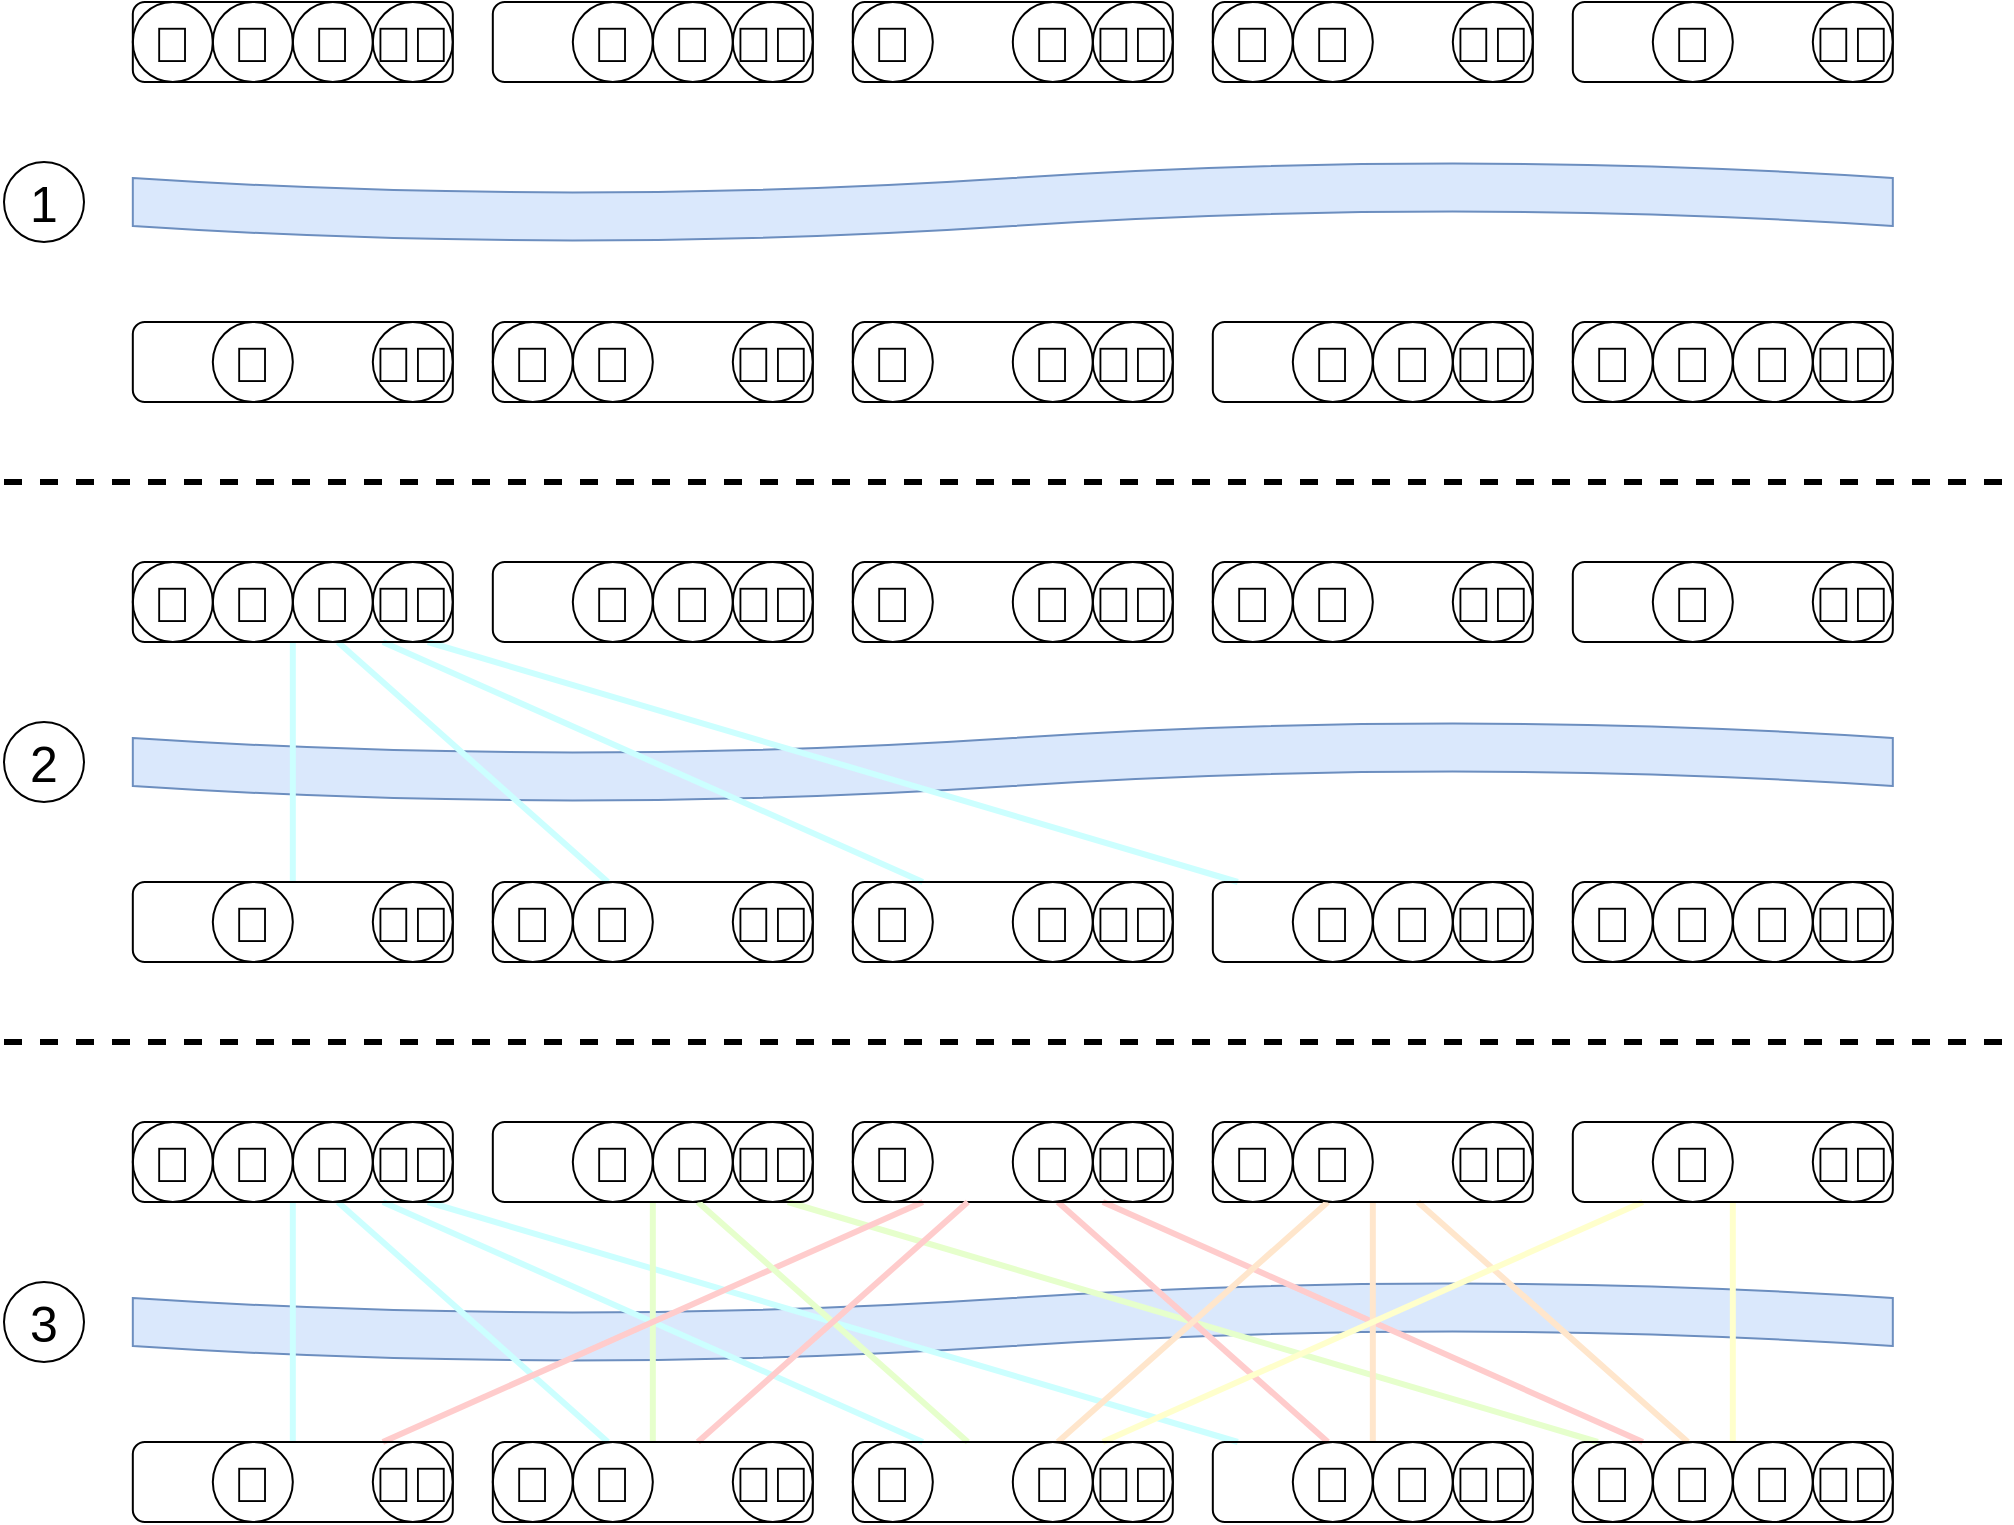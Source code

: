 <mxfile version="12.6.5" type="device"><diagram id="MwFbaj0p_Y58AUsqVFP8" name="Page-1"><mxGraphModel dx="1425" dy="805" grid="1" gridSize="10" guides="1" tooltips="1" connect="1" arrows="1" fold="1" page="1" pageScale="1" pageWidth="1169" pageHeight="827" math="0" shadow="0"><root><mxCell id="0"/><mxCell id="1" parent="0"/><mxCell id="cc--j5JxBs0cY5Bc2UXM-150" value="" style="shape=tape;whiteSpace=wrap;html=1;strokeColor=#6c8ebf;fillColor=#dae8fc;fontSize=25;" vertex="1" parent="1"><mxGeometry x="144.41" y="400" width="880" height="40" as="geometry"/></mxCell><mxCell id="cc--j5JxBs0cY5Bc2UXM-23" value="" style="rounded=1;whiteSpace=wrap;html=1;strokeColor=#000000;fillColor=none;fontSize=25;" vertex="1" parent="1"><mxGeometry x="144.41" y="40" width="160" height="40" as="geometry"/></mxCell><mxCell id="cc--j5JxBs0cY5Bc2UXM-28" value="" style="rounded=1;whiteSpace=wrap;html=1;strokeColor=#000000;fillColor=none;fontSize=25;" vertex="1" parent="1"><mxGeometry x="324.41" y="40" width="160" height="40" as="geometry"/></mxCell><mxCell id="cc--j5JxBs0cY5Bc2UXM-33" value="" style="rounded=1;whiteSpace=wrap;html=1;strokeColor=#000000;fillColor=none;fontSize=25;" vertex="1" parent="1"><mxGeometry x="504.41" y="40" width="160" height="40" as="geometry"/></mxCell><mxCell id="cc--j5JxBs0cY5Bc2UXM-3" value="&lt;span style=&quot;white-space: normal; font-size: 25px;&quot;&gt;🌽&lt;/span&gt;" style="ellipse;whiteSpace=wrap;html=1;aspect=fixed;fontSize=25;fillColor=none;strokeColor=#000000;" vertex="1" parent="1"><mxGeometry x="144.41" y="40" width="40" height="40" as="geometry"/></mxCell><mxCell id="cc--j5JxBs0cY5Bc2UXM-4" value="🐔" style="ellipse;whiteSpace=wrap;html=1;aspect=fixed;fontSize=25;fillColor=none;strokeColor=#000000;" vertex="1" parent="1"><mxGeometry x="184.41" y="40" width="40" height="40" as="geometry"/></mxCell><mxCell id="cc--j5JxBs0cY5Bc2UXM-5" value="🦊" style="ellipse;whiteSpace=wrap;html=1;aspect=fixed;fontSize=25;fillColor=none;strokeColor=#000000;" vertex="1" parent="1"><mxGeometry x="224.41" y="40" width="40" height="40" as="geometry"/></mxCell><mxCell id="cc--j5JxBs0cY5Bc2UXM-6" value="👨‍🌾" style="ellipse;whiteSpace=wrap;html=1;aspect=fixed;fontSize=25;fillColor=none;strokeColor=#000000;" vertex="1" parent="1"><mxGeometry x="264.41" y="40" width="40" height="40" as="geometry"/></mxCell><mxCell id="cc--j5JxBs0cY5Bc2UXM-25" value="🐔" style="ellipse;whiteSpace=wrap;html=1;aspect=fixed;fontSize=25;fillColor=none;strokeColor=#000000;" vertex="1" parent="1"><mxGeometry x="364.41" y="40" width="40" height="40" as="geometry"/></mxCell><mxCell id="cc--j5JxBs0cY5Bc2UXM-26" value="🦊" style="ellipse;whiteSpace=wrap;html=1;aspect=fixed;fontSize=25;fillColor=none;strokeColor=#000000;" vertex="1" parent="1"><mxGeometry x="404.41" y="40" width="40" height="40" as="geometry"/></mxCell><mxCell id="cc--j5JxBs0cY5Bc2UXM-27" value="👨‍🌾" style="ellipse;whiteSpace=wrap;html=1;aspect=fixed;fontSize=25;fillColor=none;strokeColor=#000000;" vertex="1" parent="1"><mxGeometry x="444.41" y="40" width="40" height="40" as="geometry"/></mxCell><mxCell id="cc--j5JxBs0cY5Bc2UXM-29" value="&lt;span style=&quot;white-space: normal; font-size: 25px;&quot;&gt;🌽&lt;/span&gt;" style="ellipse;whiteSpace=wrap;html=1;aspect=fixed;fontSize=25;fillColor=none;strokeColor=#000000;" vertex="1" parent="1"><mxGeometry x="504.41" y="40" width="40" height="40" as="geometry"/></mxCell><mxCell id="cc--j5JxBs0cY5Bc2UXM-31" value="🦊" style="ellipse;whiteSpace=wrap;html=1;aspect=fixed;fontSize=25;fillColor=none;strokeColor=#000000;" vertex="1" parent="1"><mxGeometry x="584.41" y="40" width="40" height="40" as="geometry"/></mxCell><mxCell id="cc--j5JxBs0cY5Bc2UXM-32" value="👨‍🌾" style="ellipse;whiteSpace=wrap;html=1;aspect=fixed;fontSize=25;fillColor=none;strokeColor=#000000;" vertex="1" parent="1"><mxGeometry x="624.41" y="40" width="40" height="40" as="geometry"/></mxCell><mxCell id="cc--j5JxBs0cY5Bc2UXM-59" value="" style="rounded=1;whiteSpace=wrap;html=1;strokeColor=#000000;fillColor=none;fontSize=25;" vertex="1" parent="1"><mxGeometry x="684.41" y="40" width="160" height="40" as="geometry"/></mxCell><mxCell id="cc--j5JxBs0cY5Bc2UXM-60" value="&lt;span style=&quot;white-space: normal; font-size: 25px;&quot;&gt;🌽&lt;/span&gt;" style="ellipse;whiteSpace=wrap;html=1;aspect=fixed;fontSize=25;fillColor=none;strokeColor=#000000;" vertex="1" parent="1"><mxGeometry x="684.41" y="40" width="40" height="40" as="geometry"/></mxCell><mxCell id="cc--j5JxBs0cY5Bc2UXM-61" value="🐔" style="ellipse;whiteSpace=wrap;html=1;aspect=fixed;fontSize=25;fillColor=none;strokeColor=#000000;" vertex="1" parent="1"><mxGeometry x="724.41" y="40" width="40" height="40" as="geometry"/></mxCell><mxCell id="cc--j5JxBs0cY5Bc2UXM-63" value="👨‍🌾" style="ellipse;whiteSpace=wrap;html=1;aspect=fixed;fontSize=25;fillColor=none;strokeColor=#000000;" vertex="1" parent="1"><mxGeometry x="804.41" y="40" width="40" height="40" as="geometry"/></mxCell><mxCell id="cc--j5JxBs0cY5Bc2UXM-64" value="" style="rounded=1;whiteSpace=wrap;html=1;strokeColor=#000000;fillColor=none;fontSize=25;" vertex="1" parent="1"><mxGeometry x="864.41" y="40" width="160" height="40" as="geometry"/></mxCell><mxCell id="cc--j5JxBs0cY5Bc2UXM-66" value="🐔" style="ellipse;whiteSpace=wrap;html=1;aspect=fixed;fontSize=25;fillColor=none;strokeColor=#000000;" vertex="1" parent="1"><mxGeometry x="904.41" y="40" width="40" height="40" as="geometry"/></mxCell><mxCell id="cc--j5JxBs0cY5Bc2UXM-68" value="👨‍🌾" style="ellipse;whiteSpace=wrap;html=1;aspect=fixed;fontSize=25;fillColor=none;strokeColor=#000000;" vertex="1" parent="1"><mxGeometry x="984.41" y="40" width="40" height="40" as="geometry"/></mxCell><mxCell id="cc--j5JxBs0cY5Bc2UXM-69" value="" style="rounded=1;whiteSpace=wrap;html=1;strokeColor=#000000;fillColor=none;fontSize=25;" vertex="1" parent="1"><mxGeometry x="144.41" y="200" width="160" height="40" as="geometry"/></mxCell><mxCell id="cc--j5JxBs0cY5Bc2UXM-73" value="🐔" style="ellipse;whiteSpace=wrap;html=1;aspect=fixed;fontSize=25;fillColor=none;strokeColor=#000000;" vertex="1" parent="1"><mxGeometry x="184.41" y="200" width="40" height="40" as="geometry"/></mxCell><mxCell id="cc--j5JxBs0cY5Bc2UXM-75" value="👨‍🌾" style="ellipse;whiteSpace=wrap;html=1;aspect=fixed;fontSize=25;fillColor=none;strokeColor=#000000;" vertex="1" parent="1"><mxGeometry x="264.41" y="200" width="40" height="40" as="geometry"/></mxCell><mxCell id="cc--j5JxBs0cY5Bc2UXM-89" value="" style="rounded=1;whiteSpace=wrap;html=1;strokeColor=#000000;fillColor=none;fontSize=25;" vertex="1" parent="1"><mxGeometry x="324.41" y="200" width="160" height="40" as="geometry"/></mxCell><mxCell id="cc--j5JxBs0cY5Bc2UXM-90" value="&lt;span style=&quot;white-space: normal; font-size: 25px;&quot;&gt;🌽&lt;/span&gt;" style="ellipse;whiteSpace=wrap;html=1;aspect=fixed;fontSize=25;fillColor=none;strokeColor=#000000;" vertex="1" parent="1"><mxGeometry x="324.41" y="200" width="40" height="40" as="geometry"/></mxCell><mxCell id="cc--j5JxBs0cY5Bc2UXM-91" value="🐔" style="ellipse;whiteSpace=wrap;html=1;aspect=fixed;fontSize=25;fillColor=none;strokeColor=#000000;" vertex="1" parent="1"><mxGeometry x="364.41" y="200" width="40" height="40" as="geometry"/></mxCell><mxCell id="cc--j5JxBs0cY5Bc2UXM-93" value="👨‍🌾" style="ellipse;whiteSpace=wrap;html=1;aspect=fixed;fontSize=25;fillColor=none;strokeColor=#000000;" vertex="1" parent="1"><mxGeometry x="444.41" y="200" width="40" height="40" as="geometry"/></mxCell><mxCell id="cc--j5JxBs0cY5Bc2UXM-94" value="" style="rounded=1;whiteSpace=wrap;html=1;strokeColor=#000000;fillColor=none;fontSize=25;" vertex="1" parent="1"><mxGeometry x="684.41" y="200" width="160" height="40" as="geometry"/></mxCell><mxCell id="cc--j5JxBs0cY5Bc2UXM-96" value="🐔" style="ellipse;whiteSpace=wrap;html=1;aspect=fixed;fontSize=25;fillColor=none;strokeColor=#000000;" vertex="1" parent="1"><mxGeometry x="724.41" y="200" width="40" height="40" as="geometry"/></mxCell><mxCell id="cc--j5JxBs0cY5Bc2UXM-97" value="🦊" style="ellipse;whiteSpace=wrap;html=1;aspect=fixed;fontSize=25;fillColor=none;strokeColor=#000000;" vertex="1" parent="1"><mxGeometry x="764.41" y="200" width="40" height="40" as="geometry"/></mxCell><mxCell id="cc--j5JxBs0cY5Bc2UXM-98" value="👨‍🌾" style="ellipse;whiteSpace=wrap;html=1;aspect=fixed;fontSize=25;fillColor=none;strokeColor=#000000;" vertex="1" parent="1"><mxGeometry x="804.41" y="200" width="40" height="40" as="geometry"/></mxCell><mxCell id="cc--j5JxBs0cY5Bc2UXM-99" value="" style="rounded=1;whiteSpace=wrap;html=1;strokeColor=#000000;fillColor=none;fontSize=25;" vertex="1" parent="1"><mxGeometry x="864.41" y="200" width="160" height="40" as="geometry"/></mxCell><mxCell id="cc--j5JxBs0cY5Bc2UXM-100" value="&lt;span style=&quot;white-space: normal; font-size: 25px;&quot;&gt;🌽&lt;/span&gt;" style="ellipse;whiteSpace=wrap;html=1;aspect=fixed;fontSize=25;fillColor=none;strokeColor=#000000;" vertex="1" parent="1"><mxGeometry x="864.41" y="200" width="40" height="40" as="geometry"/></mxCell><mxCell id="cc--j5JxBs0cY5Bc2UXM-101" value="🐔" style="ellipse;whiteSpace=wrap;html=1;aspect=fixed;fontSize=25;fillColor=none;strokeColor=#000000;" vertex="1" parent="1"><mxGeometry x="904.41" y="200" width="40" height="40" as="geometry"/></mxCell><mxCell id="cc--j5JxBs0cY5Bc2UXM-102" value="🦊" style="ellipse;whiteSpace=wrap;html=1;aspect=fixed;fontSize=25;fillColor=none;strokeColor=#000000;" vertex="1" parent="1"><mxGeometry x="944.41" y="200" width="40" height="40" as="geometry"/></mxCell><mxCell id="cc--j5JxBs0cY5Bc2UXM-103" value="👨‍🌾" style="ellipse;whiteSpace=wrap;html=1;aspect=fixed;fontSize=25;fillColor=none;strokeColor=#000000;" vertex="1" parent="1"><mxGeometry x="984.41" y="200" width="40" height="40" as="geometry"/></mxCell><mxCell id="cc--j5JxBs0cY5Bc2UXM-104" value="" style="rounded=1;whiteSpace=wrap;html=1;strokeColor=#000000;fillColor=none;fontSize=25;" vertex="1" parent="1"><mxGeometry x="504.41" y="200" width="160" height="40" as="geometry"/></mxCell><mxCell id="cc--j5JxBs0cY5Bc2UXM-105" value="&lt;span style=&quot;white-space: normal; font-size: 25px;&quot;&gt;🌽&lt;/span&gt;" style="ellipse;whiteSpace=wrap;html=1;aspect=fixed;fontSize=25;fillColor=none;strokeColor=#000000;" vertex="1" parent="1"><mxGeometry x="504.41" y="200" width="40" height="40" as="geometry"/></mxCell><mxCell id="cc--j5JxBs0cY5Bc2UXM-107" value="🦊" style="ellipse;whiteSpace=wrap;html=1;aspect=fixed;fontSize=25;fillColor=none;strokeColor=#000000;" vertex="1" parent="1"><mxGeometry x="584.41" y="200" width="40" height="40" as="geometry"/></mxCell><mxCell id="cc--j5JxBs0cY5Bc2UXM-108" value="👨‍🌾" style="ellipse;whiteSpace=wrap;html=1;aspect=fixed;fontSize=25;fillColor=none;strokeColor=#000000;" vertex="1" parent="1"><mxGeometry x="624.41" y="200" width="40" height="40" as="geometry"/></mxCell><mxCell id="cc--j5JxBs0cY5Bc2UXM-109" value="" style="shape=tape;whiteSpace=wrap;html=1;strokeColor=#6c8ebf;fillColor=#dae8fc;fontSize=25;" vertex="1" parent="1"><mxGeometry x="144.41" y="120" width="880" height="40" as="geometry"/></mxCell><mxCell id="cc--j5JxBs0cY5Bc2UXM-151" style="rounded=0;orthogonalLoop=1;jettySize=auto;html=1;fontSize=25;endArrow=none;endFill=0;strokeWidth=3;strokeColor=#CCFFFF;" edge="1" parent="1" source="cc--j5JxBs0cY5Bc2UXM-110" target="cc--j5JxBs0cY5Bc2UXM-130"><mxGeometry relative="1" as="geometry"/></mxCell><mxCell id="cc--j5JxBs0cY5Bc2UXM-156" style="edgeStyle=none;rounded=0;orthogonalLoop=1;jettySize=auto;html=1;endArrow=none;endFill=0;strokeWidth=3;fontSize=25;strokeColor=#CCFFFF;" edge="1" parent="1" source="cc--j5JxBs0cY5Bc2UXM-110" target="cc--j5JxBs0cY5Bc2UXM-133"><mxGeometry relative="1" as="geometry"/></mxCell><mxCell id="cc--j5JxBs0cY5Bc2UXM-157" style="edgeStyle=none;rounded=0;orthogonalLoop=1;jettySize=auto;html=1;endArrow=none;endFill=0;strokeWidth=3;fontSize=25;strokeColor=#CCFFFF;" edge="1" parent="1" source="cc--j5JxBs0cY5Bc2UXM-110" target="cc--j5JxBs0cY5Bc2UXM-146"><mxGeometry relative="1" as="geometry"/></mxCell><mxCell id="cc--j5JxBs0cY5Bc2UXM-158" style="edgeStyle=none;rounded=0;orthogonalLoop=1;jettySize=auto;html=1;endArrow=none;endFill=0;strokeWidth=3;fontSize=25;strokeColor=#CCFFFF;" edge="1" parent="1" source="cc--j5JxBs0cY5Bc2UXM-110" target="cc--j5JxBs0cY5Bc2UXM-137"><mxGeometry relative="1" as="geometry"/></mxCell><mxCell id="cc--j5JxBs0cY5Bc2UXM-110" value="" style="rounded=1;whiteSpace=wrap;html=1;strokeColor=#000000;fillColor=none;fontSize=25;" vertex="1" parent="1"><mxGeometry x="144.41" y="320" width="160" height="40" as="geometry"/></mxCell><mxCell id="cc--j5JxBs0cY5Bc2UXM-111" value="" style="rounded=1;whiteSpace=wrap;html=1;strokeColor=#000000;fillColor=none;fontSize=25;" vertex="1" parent="1"><mxGeometry x="324.41" y="320" width="160" height="40" as="geometry"/></mxCell><mxCell id="cc--j5JxBs0cY5Bc2UXM-112" value="" style="rounded=1;whiteSpace=wrap;html=1;strokeColor=#000000;fillColor=none;fontSize=25;" vertex="1" parent="1"><mxGeometry x="504.41" y="320" width="160" height="40" as="geometry"/></mxCell><mxCell id="cc--j5JxBs0cY5Bc2UXM-113" value="&lt;span style=&quot;white-space: normal; font-size: 25px;&quot;&gt;🌽&lt;/span&gt;" style="ellipse;whiteSpace=wrap;html=1;aspect=fixed;fontSize=25;fillColor=none;strokeColor=#000000;" vertex="1" parent="1"><mxGeometry x="144.41" y="320" width="40" height="40" as="geometry"/></mxCell><mxCell id="cc--j5JxBs0cY5Bc2UXM-114" value="🐔" style="ellipse;whiteSpace=wrap;html=1;aspect=fixed;fontSize=25;fillColor=none;strokeColor=#000000;" vertex="1" parent="1"><mxGeometry x="184.41" y="320" width="40" height="40" as="geometry"/></mxCell><mxCell id="cc--j5JxBs0cY5Bc2UXM-115" value="🦊" style="ellipse;whiteSpace=wrap;html=1;aspect=fixed;fontSize=25;fillColor=none;strokeColor=#000000;" vertex="1" parent="1"><mxGeometry x="224.41" y="320" width="40" height="40" as="geometry"/></mxCell><mxCell id="cc--j5JxBs0cY5Bc2UXM-116" value="👨‍🌾" style="ellipse;whiteSpace=wrap;html=1;aspect=fixed;fontSize=25;fillColor=none;strokeColor=#000000;" vertex="1" parent="1"><mxGeometry x="264.41" y="320" width="40" height="40" as="geometry"/></mxCell><mxCell id="cc--j5JxBs0cY5Bc2UXM-117" value="🐔" style="ellipse;whiteSpace=wrap;html=1;aspect=fixed;fontSize=25;fillColor=none;strokeColor=#000000;" vertex="1" parent="1"><mxGeometry x="364.41" y="320" width="40" height="40" as="geometry"/></mxCell><mxCell id="cc--j5JxBs0cY5Bc2UXM-118" value="🦊" style="ellipse;whiteSpace=wrap;html=1;aspect=fixed;fontSize=25;fillColor=none;strokeColor=#000000;" vertex="1" parent="1"><mxGeometry x="404.41" y="320" width="40" height="40" as="geometry"/></mxCell><mxCell id="cc--j5JxBs0cY5Bc2UXM-119" value="👨‍🌾" style="ellipse;whiteSpace=wrap;html=1;aspect=fixed;fontSize=25;fillColor=none;strokeColor=#000000;" vertex="1" parent="1"><mxGeometry x="444.41" y="320" width="40" height="40" as="geometry"/></mxCell><mxCell id="cc--j5JxBs0cY5Bc2UXM-120" value="&lt;span style=&quot;white-space: normal; font-size: 25px;&quot;&gt;🌽&lt;/span&gt;" style="ellipse;whiteSpace=wrap;html=1;aspect=fixed;fontSize=25;fillColor=none;strokeColor=#000000;" vertex="1" parent="1"><mxGeometry x="504.41" y="320" width="40" height="40" as="geometry"/></mxCell><mxCell id="cc--j5JxBs0cY5Bc2UXM-121" value="🦊" style="ellipse;whiteSpace=wrap;html=1;aspect=fixed;fontSize=25;fillColor=none;strokeColor=#000000;" vertex="1" parent="1"><mxGeometry x="584.41" y="320" width="40" height="40" as="geometry"/></mxCell><mxCell id="cc--j5JxBs0cY5Bc2UXM-122" value="👨‍🌾" style="ellipse;whiteSpace=wrap;html=1;aspect=fixed;fontSize=25;fillColor=none;strokeColor=#000000;" vertex="1" parent="1"><mxGeometry x="624.41" y="320" width="40" height="40" as="geometry"/></mxCell><mxCell id="cc--j5JxBs0cY5Bc2UXM-123" value="" style="rounded=1;whiteSpace=wrap;html=1;strokeColor=#000000;fillColor=none;fontSize=25;" vertex="1" parent="1"><mxGeometry x="684.41" y="320" width="160" height="40" as="geometry"/></mxCell><mxCell id="cc--j5JxBs0cY5Bc2UXM-124" value="&lt;span style=&quot;white-space: normal; font-size: 25px;&quot;&gt;🌽&lt;/span&gt;" style="ellipse;whiteSpace=wrap;html=1;aspect=fixed;fontSize=25;fillColor=none;strokeColor=#000000;" vertex="1" parent="1"><mxGeometry x="684.41" y="320" width="40" height="40" as="geometry"/></mxCell><mxCell id="cc--j5JxBs0cY5Bc2UXM-125" value="🐔" style="ellipse;whiteSpace=wrap;html=1;aspect=fixed;fontSize=25;fillColor=none;strokeColor=#000000;" vertex="1" parent="1"><mxGeometry x="724.41" y="320" width="40" height="40" as="geometry"/></mxCell><mxCell id="cc--j5JxBs0cY5Bc2UXM-126" value="👨‍🌾" style="ellipse;whiteSpace=wrap;html=1;aspect=fixed;fontSize=25;fillColor=none;strokeColor=#000000;" vertex="1" parent="1"><mxGeometry x="804.41" y="320" width="40" height="40" as="geometry"/></mxCell><mxCell id="cc--j5JxBs0cY5Bc2UXM-127" value="" style="rounded=1;whiteSpace=wrap;html=1;strokeColor=#000000;fillColor=none;fontSize=25;" vertex="1" parent="1"><mxGeometry x="864.41" y="320" width="160" height="40" as="geometry"/></mxCell><mxCell id="cc--j5JxBs0cY5Bc2UXM-128" value="🐔" style="ellipse;whiteSpace=wrap;html=1;aspect=fixed;fontSize=25;fillColor=none;strokeColor=#000000;" vertex="1" parent="1"><mxGeometry x="904.41" y="320" width="40" height="40" as="geometry"/></mxCell><mxCell id="cc--j5JxBs0cY5Bc2UXM-129" value="👨‍🌾" style="ellipse;whiteSpace=wrap;html=1;aspect=fixed;fontSize=25;fillColor=none;strokeColor=#000000;" vertex="1" parent="1"><mxGeometry x="984.41" y="320" width="40" height="40" as="geometry"/></mxCell><mxCell id="cc--j5JxBs0cY5Bc2UXM-130" value="" style="rounded=1;whiteSpace=wrap;html=1;strokeColor=#000000;fillColor=none;fontSize=25;" vertex="1" parent="1"><mxGeometry x="144.41" y="480" width="160" height="40" as="geometry"/></mxCell><mxCell id="cc--j5JxBs0cY5Bc2UXM-131" value="🐔" style="ellipse;whiteSpace=wrap;html=1;aspect=fixed;fontSize=25;fillColor=none;strokeColor=#000000;" vertex="1" parent="1"><mxGeometry x="184.41" y="480" width="40" height="40" as="geometry"/></mxCell><mxCell id="cc--j5JxBs0cY5Bc2UXM-132" value="👨‍🌾" style="ellipse;whiteSpace=wrap;html=1;aspect=fixed;fontSize=25;fillColor=none;strokeColor=#000000;" vertex="1" parent="1"><mxGeometry x="264.41" y="480" width="40" height="40" as="geometry"/></mxCell><mxCell id="cc--j5JxBs0cY5Bc2UXM-133" value="" style="rounded=1;whiteSpace=wrap;html=1;strokeColor=#000000;fillColor=none;fontSize=25;" vertex="1" parent="1"><mxGeometry x="324.41" y="480" width="160" height="40" as="geometry"/></mxCell><mxCell id="cc--j5JxBs0cY5Bc2UXM-134" value="&lt;span style=&quot;white-space: normal; font-size: 25px;&quot;&gt;🌽&lt;/span&gt;" style="ellipse;whiteSpace=wrap;html=1;aspect=fixed;fontSize=25;fillColor=none;strokeColor=#000000;" vertex="1" parent="1"><mxGeometry x="324.41" y="480" width="40" height="40" as="geometry"/></mxCell><mxCell id="cc--j5JxBs0cY5Bc2UXM-135" value="🐔" style="ellipse;whiteSpace=wrap;html=1;aspect=fixed;fontSize=25;fillColor=none;strokeColor=#000000;" vertex="1" parent="1"><mxGeometry x="364.41" y="480" width="40" height="40" as="geometry"/></mxCell><mxCell id="cc--j5JxBs0cY5Bc2UXM-136" value="👨‍🌾" style="ellipse;whiteSpace=wrap;html=1;aspect=fixed;fontSize=25;fillColor=none;strokeColor=#000000;" vertex="1" parent="1"><mxGeometry x="444.41" y="480" width="40" height="40" as="geometry"/></mxCell><mxCell id="cc--j5JxBs0cY5Bc2UXM-137" value="" style="rounded=1;whiteSpace=wrap;html=1;strokeColor=#000000;fillColor=none;fontSize=25;" vertex="1" parent="1"><mxGeometry x="684.41" y="480" width="160" height="40" as="geometry"/></mxCell><mxCell id="cc--j5JxBs0cY5Bc2UXM-138" value="🐔" style="ellipse;whiteSpace=wrap;html=1;aspect=fixed;fontSize=25;fillColor=none;strokeColor=#000000;" vertex="1" parent="1"><mxGeometry x="724.41" y="480" width="40" height="40" as="geometry"/></mxCell><mxCell id="cc--j5JxBs0cY5Bc2UXM-139" value="🦊" style="ellipse;whiteSpace=wrap;html=1;aspect=fixed;fontSize=25;fillColor=none;strokeColor=#000000;" vertex="1" parent="1"><mxGeometry x="764.41" y="480" width="40" height="40" as="geometry"/></mxCell><mxCell id="cc--j5JxBs0cY5Bc2UXM-140" value="👨‍🌾" style="ellipse;whiteSpace=wrap;html=1;aspect=fixed;fontSize=25;fillColor=none;strokeColor=#000000;" vertex="1" parent="1"><mxGeometry x="804.41" y="480" width="40" height="40" as="geometry"/></mxCell><mxCell id="cc--j5JxBs0cY5Bc2UXM-141" value="" style="rounded=1;whiteSpace=wrap;html=1;strokeColor=#000000;fillColor=none;fontSize=25;" vertex="1" parent="1"><mxGeometry x="864.41" y="480" width="160" height="40" as="geometry"/></mxCell><mxCell id="cc--j5JxBs0cY5Bc2UXM-142" value="&lt;span style=&quot;white-space: normal; font-size: 25px;&quot;&gt;🌽&lt;/span&gt;" style="ellipse;whiteSpace=wrap;html=1;aspect=fixed;fontSize=25;fillColor=none;strokeColor=#000000;" vertex="1" parent="1"><mxGeometry x="864.41" y="480" width="40" height="40" as="geometry"/></mxCell><mxCell id="cc--j5JxBs0cY5Bc2UXM-143" value="🐔" style="ellipse;whiteSpace=wrap;html=1;aspect=fixed;fontSize=25;fillColor=none;strokeColor=#000000;" vertex="1" parent="1"><mxGeometry x="904.41" y="480" width="40" height="40" as="geometry"/></mxCell><mxCell id="cc--j5JxBs0cY5Bc2UXM-144" value="🦊" style="ellipse;whiteSpace=wrap;html=1;aspect=fixed;fontSize=25;fillColor=none;strokeColor=#000000;" vertex="1" parent="1"><mxGeometry x="944.41" y="480" width="40" height="40" as="geometry"/></mxCell><mxCell id="cc--j5JxBs0cY5Bc2UXM-145" value="👨‍🌾" style="ellipse;whiteSpace=wrap;html=1;aspect=fixed;fontSize=25;fillColor=none;strokeColor=#000000;" vertex="1" parent="1"><mxGeometry x="984.41" y="480" width="40" height="40" as="geometry"/></mxCell><mxCell id="cc--j5JxBs0cY5Bc2UXM-146" value="" style="rounded=1;whiteSpace=wrap;html=1;strokeColor=#000000;fillColor=none;fontSize=25;" vertex="1" parent="1"><mxGeometry x="504.41" y="480" width="160" height="40" as="geometry"/></mxCell><mxCell id="cc--j5JxBs0cY5Bc2UXM-147" value="&lt;span style=&quot;white-space: normal; font-size: 25px;&quot;&gt;🌽&lt;/span&gt;" style="ellipse;whiteSpace=wrap;html=1;aspect=fixed;fontSize=25;fillColor=none;strokeColor=#000000;" vertex="1" parent="1"><mxGeometry x="504.41" y="480" width="40" height="40" as="geometry"/></mxCell><mxCell id="cc--j5JxBs0cY5Bc2UXM-148" value="🦊" style="ellipse;whiteSpace=wrap;html=1;aspect=fixed;fontSize=25;fillColor=none;strokeColor=#000000;" vertex="1" parent="1"><mxGeometry x="584.41" y="480" width="40" height="40" as="geometry"/></mxCell><mxCell id="cc--j5JxBs0cY5Bc2UXM-149" value="👨‍🌾" style="ellipse;whiteSpace=wrap;html=1;aspect=fixed;fontSize=25;fillColor=none;strokeColor=#000000;" vertex="1" parent="1"><mxGeometry x="624.41" y="480" width="40" height="40" as="geometry"/></mxCell><mxCell id="cc--j5JxBs0cY5Bc2UXM-171" value="" style="endArrow=none;html=1;strokeColor=#000000;strokeWidth=3;fontSize=25;dashed=1;" edge="1" parent="1"><mxGeometry width="50" height="50" relative="1" as="geometry"><mxPoint x="80" y="280" as="sourcePoint"/><mxPoint x="1081.143" y="280" as="targetPoint"/></mxGeometry></mxCell><mxCell id="cc--j5JxBs0cY5Bc2UXM-172" value="1" style="ellipse;whiteSpace=wrap;html=1;strokeColor=#000000;fillColor=none;fontSize=25;aspect=fixed;" vertex="1" parent="1"><mxGeometry x="80" y="120" width="40" height="40" as="geometry"/></mxCell><mxCell id="cc--j5JxBs0cY5Bc2UXM-173" value="2" style="ellipse;whiteSpace=wrap;html=1;strokeColor=#000000;fillColor=none;fontSize=25;aspect=fixed;" vertex="1" parent="1"><mxGeometry x="80" y="400" width="40" height="40" as="geometry"/></mxCell><mxCell id="cc--j5JxBs0cY5Bc2UXM-174" value="" style="shape=tape;whiteSpace=wrap;html=1;strokeColor=#6c8ebf;fillColor=#dae8fc;fontSize=25;" vertex="1" parent="1"><mxGeometry x="144.41" y="680" width="880" height="40" as="geometry"/></mxCell><mxCell id="cc--j5JxBs0cY5Bc2UXM-175" style="rounded=0;orthogonalLoop=1;jettySize=auto;html=1;fontSize=25;endArrow=none;endFill=0;strokeWidth=3;strokeColor=#CCFFFF;" edge="1" source="cc--j5JxBs0cY5Bc2UXM-179" target="cc--j5JxBs0cY5Bc2UXM-211" parent="1"><mxGeometry relative="1" as="geometry"/></mxCell><mxCell id="cc--j5JxBs0cY5Bc2UXM-176" style="edgeStyle=none;rounded=0;orthogonalLoop=1;jettySize=auto;html=1;endArrow=none;endFill=0;strokeWidth=3;fontSize=25;strokeColor=#CCFFFF;" edge="1" source="cc--j5JxBs0cY5Bc2UXM-179" target="cc--j5JxBs0cY5Bc2UXM-214" parent="1"><mxGeometry relative="1" as="geometry"/></mxCell><mxCell id="cc--j5JxBs0cY5Bc2UXM-177" style="edgeStyle=none;rounded=0;orthogonalLoop=1;jettySize=auto;html=1;endArrow=none;endFill=0;strokeWidth=3;fontSize=25;strokeColor=#CCFFFF;" edge="1" source="cc--j5JxBs0cY5Bc2UXM-179" target="cc--j5JxBs0cY5Bc2UXM-227" parent="1"><mxGeometry relative="1" as="geometry"/></mxCell><mxCell id="cc--j5JxBs0cY5Bc2UXM-178" style="edgeStyle=none;rounded=0;orthogonalLoop=1;jettySize=auto;html=1;endArrow=none;endFill=0;strokeWidth=3;fontSize=25;strokeColor=#CCFFFF;" edge="1" source="cc--j5JxBs0cY5Bc2UXM-179" target="cc--j5JxBs0cY5Bc2UXM-218" parent="1"><mxGeometry relative="1" as="geometry"/></mxCell><mxCell id="cc--j5JxBs0cY5Bc2UXM-179" value="" style="rounded=1;whiteSpace=wrap;html=1;strokeColor=#000000;fillColor=none;fontSize=25;" vertex="1" parent="1"><mxGeometry x="144.41" y="600" width="160" height="40" as="geometry"/></mxCell><mxCell id="cc--j5JxBs0cY5Bc2UXM-180" style="edgeStyle=none;rounded=0;orthogonalLoop=1;jettySize=auto;html=1;endArrow=none;endFill=0;strokeWidth=3;fontSize=25;strokeColor=#E6FFCC;" edge="1" source="cc--j5JxBs0cY5Bc2UXM-182" target="cc--j5JxBs0cY5Bc2UXM-214" parent="1"><mxGeometry relative="1" as="geometry"/></mxCell><mxCell id="cc--j5JxBs0cY5Bc2UXM-181" style="edgeStyle=none;rounded=0;orthogonalLoop=1;jettySize=auto;html=1;endArrow=none;endFill=0;strokeWidth=3;fontSize=25;strokeColor=#E6FFCC;" edge="1" source="cc--j5JxBs0cY5Bc2UXM-182" target="cc--j5JxBs0cY5Bc2UXM-222" parent="1"><mxGeometry relative="1" as="geometry"/></mxCell><mxCell id="cc--j5JxBs0cY5Bc2UXM-182" value="" style="rounded=1;whiteSpace=wrap;html=1;strokeColor=#000000;fillColor=none;fontSize=25;" vertex="1" parent="1"><mxGeometry x="324.41" y="600" width="160" height="40" as="geometry"/></mxCell><mxCell id="cc--j5JxBs0cY5Bc2UXM-183" style="edgeStyle=none;rounded=0;orthogonalLoop=1;jettySize=auto;html=1;endArrow=none;endFill=0;strokeWidth=3;fontSize=25;strokeColor=#FFCCCC;" edge="1" source="cc--j5JxBs0cY5Bc2UXM-186" target="cc--j5JxBs0cY5Bc2UXM-211" parent="1"><mxGeometry relative="1" as="geometry"/></mxCell><mxCell id="cc--j5JxBs0cY5Bc2UXM-184" style="edgeStyle=none;rounded=0;orthogonalLoop=1;jettySize=auto;html=1;endArrow=none;endFill=0;strokeWidth=3;fontSize=25;strokeColor=#FFCCCC;" edge="1" source="cc--j5JxBs0cY5Bc2UXM-186" target="cc--j5JxBs0cY5Bc2UXM-218" parent="1"><mxGeometry relative="1" as="geometry"/></mxCell><mxCell id="cc--j5JxBs0cY5Bc2UXM-185" style="edgeStyle=none;rounded=0;orthogonalLoop=1;jettySize=auto;html=1;endArrow=none;endFill=0;strokeWidth=3;fontSize=25;strokeColor=#FFCCCC;" edge="1" source="cc--j5JxBs0cY5Bc2UXM-186" target="cc--j5JxBs0cY5Bc2UXM-222" parent="1"><mxGeometry relative="1" as="geometry"/></mxCell><mxCell id="cc--j5JxBs0cY5Bc2UXM-186" value="" style="rounded=1;whiteSpace=wrap;html=1;strokeColor=#000000;fillColor=none;fontSize=25;" vertex="1" parent="1"><mxGeometry x="504.41" y="600" width="160" height="40" as="geometry"/></mxCell><mxCell id="cc--j5JxBs0cY5Bc2UXM-187" value="&lt;span style=&quot;white-space: normal; font-size: 25px;&quot;&gt;🌽&lt;/span&gt;" style="ellipse;whiteSpace=wrap;html=1;aspect=fixed;fontSize=25;fillColor=none;strokeColor=#000000;" vertex="1" parent="1"><mxGeometry x="144.41" y="600" width="40" height="40" as="geometry"/></mxCell><mxCell id="cc--j5JxBs0cY5Bc2UXM-188" value="🐔" style="ellipse;whiteSpace=wrap;html=1;aspect=fixed;fontSize=25;fillColor=none;strokeColor=#000000;" vertex="1" parent="1"><mxGeometry x="184.41" y="600" width="40" height="40" as="geometry"/></mxCell><mxCell id="cc--j5JxBs0cY5Bc2UXM-189" value="🦊" style="ellipse;whiteSpace=wrap;html=1;aspect=fixed;fontSize=25;fillColor=none;strokeColor=#000000;" vertex="1" parent="1"><mxGeometry x="224.41" y="600" width="40" height="40" as="geometry"/></mxCell><mxCell id="cc--j5JxBs0cY5Bc2UXM-190" value="👨‍🌾" style="ellipse;whiteSpace=wrap;html=1;aspect=fixed;fontSize=25;fillColor=none;strokeColor=#000000;" vertex="1" parent="1"><mxGeometry x="264.41" y="600" width="40" height="40" as="geometry"/></mxCell><mxCell id="cc--j5JxBs0cY5Bc2UXM-191" style="edgeStyle=none;rounded=0;orthogonalLoop=1;jettySize=auto;html=1;endArrow=none;endFill=0;strokeWidth=3;fontSize=25;strokeColor=#E6FFCC;" edge="1" source="cc--j5JxBs0cY5Bc2UXM-182" target="cc--j5JxBs0cY5Bc2UXM-227" parent="1"><mxGeometry relative="1" as="geometry"/></mxCell><mxCell id="cc--j5JxBs0cY5Bc2UXM-192" value="🐔" style="ellipse;whiteSpace=wrap;html=1;aspect=fixed;fontSize=25;fillColor=none;strokeColor=#000000;" vertex="1" parent="1"><mxGeometry x="364.41" y="600" width="40" height="40" as="geometry"/></mxCell><mxCell id="cc--j5JxBs0cY5Bc2UXM-193" value="🦊" style="ellipse;whiteSpace=wrap;html=1;aspect=fixed;fontSize=25;fillColor=none;strokeColor=#000000;" vertex="1" parent="1"><mxGeometry x="404.41" y="600" width="40" height="40" as="geometry"/></mxCell><mxCell id="cc--j5JxBs0cY5Bc2UXM-194" value="👨‍🌾" style="ellipse;whiteSpace=wrap;html=1;aspect=fixed;fontSize=25;fillColor=none;strokeColor=#000000;" vertex="1" parent="1"><mxGeometry x="444.41" y="600" width="40" height="40" as="geometry"/></mxCell><mxCell id="cc--j5JxBs0cY5Bc2UXM-195" value="&lt;span style=&quot;white-space: normal; font-size: 25px;&quot;&gt;🌽&lt;/span&gt;" style="ellipse;whiteSpace=wrap;html=1;aspect=fixed;fontSize=25;fillColor=none;strokeColor=#000000;" vertex="1" parent="1"><mxGeometry x="504.41" y="600" width="40" height="40" as="geometry"/></mxCell><mxCell id="cc--j5JxBs0cY5Bc2UXM-196" style="edgeStyle=none;rounded=0;orthogonalLoop=1;jettySize=auto;html=1;endArrow=none;endFill=0;strokeWidth=3;fontSize=25;strokeColor=#FFCCCC;" edge="1" source="cc--j5JxBs0cY5Bc2UXM-186" target="cc--j5JxBs0cY5Bc2UXM-214" parent="1"><mxGeometry relative="1" as="geometry"/></mxCell><mxCell id="cc--j5JxBs0cY5Bc2UXM-197" value="🦊" style="ellipse;whiteSpace=wrap;html=1;aspect=fixed;fontSize=25;fillColor=none;strokeColor=#000000;" vertex="1" parent="1"><mxGeometry x="584.41" y="600" width="40" height="40" as="geometry"/></mxCell><mxCell id="cc--j5JxBs0cY5Bc2UXM-198" value="👨‍🌾" style="ellipse;whiteSpace=wrap;html=1;aspect=fixed;fontSize=25;fillColor=none;strokeColor=#000000;" vertex="1" parent="1"><mxGeometry x="624.41" y="600" width="40" height="40" as="geometry"/></mxCell><mxCell id="cc--j5JxBs0cY5Bc2UXM-199" style="edgeStyle=none;rounded=0;orthogonalLoop=1;jettySize=auto;html=1;endArrow=none;endFill=0;strokeWidth=3;fontSize=25;strokeColor=#FFE6CC;" edge="1" source="cc--j5JxBs0cY5Bc2UXM-201" target="cc--j5JxBs0cY5Bc2UXM-218" parent="1"><mxGeometry relative="1" as="geometry"/></mxCell><mxCell id="cc--j5JxBs0cY5Bc2UXM-200" style="edgeStyle=none;rounded=0;orthogonalLoop=1;jettySize=auto;html=1;endArrow=none;endFill=0;strokeWidth=3;fontSize=25;strokeColor=#FFE6CC;" edge="1" source="cc--j5JxBs0cY5Bc2UXM-201" target="cc--j5JxBs0cY5Bc2UXM-222" parent="1"><mxGeometry relative="1" as="geometry"/></mxCell><mxCell id="cc--j5JxBs0cY5Bc2UXM-201" value="" style="rounded=1;whiteSpace=wrap;html=1;strokeColor=#000000;fillColor=none;fontSize=25;" vertex="1" parent="1"><mxGeometry x="684.41" y="600" width="160" height="40" as="geometry"/></mxCell><mxCell id="cc--j5JxBs0cY5Bc2UXM-202" value="&lt;span style=&quot;white-space: normal; font-size: 25px;&quot;&gt;🌽&lt;/span&gt;" style="ellipse;whiteSpace=wrap;html=1;aspect=fixed;fontSize=25;fillColor=none;strokeColor=#000000;" vertex="1" parent="1"><mxGeometry x="684.41" y="600" width="40" height="40" as="geometry"/></mxCell><mxCell id="cc--j5JxBs0cY5Bc2UXM-203" style="edgeStyle=none;rounded=0;orthogonalLoop=1;jettySize=auto;html=1;endArrow=none;endFill=0;strokeWidth=3;fontSize=25;strokeColor=#FFE6CC;" edge="1" source="cc--j5JxBs0cY5Bc2UXM-201" target="cc--j5JxBs0cY5Bc2UXM-227" parent="1"><mxGeometry relative="1" as="geometry"/></mxCell><mxCell id="cc--j5JxBs0cY5Bc2UXM-204" value="🐔" style="ellipse;whiteSpace=wrap;html=1;aspect=fixed;fontSize=25;fillColor=none;strokeColor=#000000;" vertex="1" parent="1"><mxGeometry x="724.41" y="600" width="40" height="40" as="geometry"/></mxCell><mxCell id="cc--j5JxBs0cY5Bc2UXM-205" value="👨‍🌾" style="ellipse;whiteSpace=wrap;html=1;aspect=fixed;fontSize=25;fillColor=none;strokeColor=#000000;" vertex="1" parent="1"><mxGeometry x="804.41" y="600" width="40" height="40" as="geometry"/></mxCell><mxCell id="cc--j5JxBs0cY5Bc2UXM-206" style="edgeStyle=none;rounded=0;orthogonalLoop=1;jettySize=auto;html=1;endArrow=none;endFill=0;strokeWidth=3;fontSize=25;strokeColor=#FFFFCC;" edge="1" source="cc--j5JxBs0cY5Bc2UXM-208" target="cc--j5JxBs0cY5Bc2UXM-222" parent="1"><mxGeometry relative="1" as="geometry"/></mxCell><mxCell id="cc--j5JxBs0cY5Bc2UXM-207" style="edgeStyle=none;rounded=0;orthogonalLoop=1;jettySize=auto;html=1;endArrow=none;endFill=0;strokeWidth=3;fontSize=25;strokeColor=#FFFFCC;" edge="1" source="cc--j5JxBs0cY5Bc2UXM-208" target="cc--j5JxBs0cY5Bc2UXM-227" parent="1"><mxGeometry relative="1" as="geometry"/></mxCell><mxCell id="cc--j5JxBs0cY5Bc2UXM-208" value="" style="rounded=1;whiteSpace=wrap;html=1;strokeColor=#000000;fillColor=none;fontSize=25;" vertex="1" parent="1"><mxGeometry x="864.41" y="600" width="160" height="40" as="geometry"/></mxCell><mxCell id="cc--j5JxBs0cY5Bc2UXM-209" value="🐔" style="ellipse;whiteSpace=wrap;html=1;aspect=fixed;fontSize=25;fillColor=none;strokeColor=#000000;" vertex="1" parent="1"><mxGeometry x="904.41" y="600" width="40" height="40" as="geometry"/></mxCell><mxCell id="cc--j5JxBs0cY5Bc2UXM-210" value="👨‍🌾" style="ellipse;whiteSpace=wrap;html=1;aspect=fixed;fontSize=25;fillColor=none;strokeColor=#000000;" vertex="1" parent="1"><mxGeometry x="984.41" y="600" width="40" height="40" as="geometry"/></mxCell><mxCell id="cc--j5JxBs0cY5Bc2UXM-211" value="" style="rounded=1;whiteSpace=wrap;html=1;strokeColor=#000000;fillColor=none;fontSize=25;" vertex="1" parent="1"><mxGeometry x="144.41" y="760" width="160" height="40" as="geometry"/></mxCell><mxCell id="cc--j5JxBs0cY5Bc2UXM-212" value="🐔" style="ellipse;whiteSpace=wrap;html=1;aspect=fixed;fontSize=25;fillColor=none;strokeColor=#000000;" vertex="1" parent="1"><mxGeometry x="184.41" y="760" width="40" height="40" as="geometry"/></mxCell><mxCell id="cc--j5JxBs0cY5Bc2UXM-213" value="👨‍🌾" style="ellipse;whiteSpace=wrap;html=1;aspect=fixed;fontSize=25;fillColor=none;strokeColor=#000000;" vertex="1" parent="1"><mxGeometry x="264.41" y="760" width="40" height="40" as="geometry"/></mxCell><mxCell id="cc--j5JxBs0cY5Bc2UXM-214" value="" style="rounded=1;whiteSpace=wrap;html=1;strokeColor=#000000;fillColor=none;fontSize=25;" vertex="1" parent="1"><mxGeometry x="324.41" y="760" width="160" height="40" as="geometry"/></mxCell><mxCell id="cc--j5JxBs0cY5Bc2UXM-215" value="&lt;span style=&quot;white-space: normal; font-size: 25px;&quot;&gt;🌽&lt;/span&gt;" style="ellipse;whiteSpace=wrap;html=1;aspect=fixed;fontSize=25;fillColor=none;strokeColor=#000000;" vertex="1" parent="1"><mxGeometry x="324.41" y="760" width="40" height="40" as="geometry"/></mxCell><mxCell id="cc--j5JxBs0cY5Bc2UXM-216" value="🐔" style="ellipse;whiteSpace=wrap;html=1;aspect=fixed;fontSize=25;fillColor=none;strokeColor=#000000;" vertex="1" parent="1"><mxGeometry x="364.41" y="760" width="40" height="40" as="geometry"/></mxCell><mxCell id="cc--j5JxBs0cY5Bc2UXM-217" value="👨‍🌾" style="ellipse;whiteSpace=wrap;html=1;aspect=fixed;fontSize=25;fillColor=none;strokeColor=#000000;" vertex="1" parent="1"><mxGeometry x="444.41" y="760" width="40" height="40" as="geometry"/></mxCell><mxCell id="cc--j5JxBs0cY5Bc2UXM-218" value="" style="rounded=1;whiteSpace=wrap;html=1;strokeColor=#000000;fillColor=none;fontSize=25;" vertex="1" parent="1"><mxGeometry x="684.41" y="760" width="160" height="40" as="geometry"/></mxCell><mxCell id="cc--j5JxBs0cY5Bc2UXM-219" value="🐔" style="ellipse;whiteSpace=wrap;html=1;aspect=fixed;fontSize=25;fillColor=none;strokeColor=#000000;" vertex="1" parent="1"><mxGeometry x="724.41" y="760" width="40" height="40" as="geometry"/></mxCell><mxCell id="cc--j5JxBs0cY5Bc2UXM-220" value="🦊" style="ellipse;whiteSpace=wrap;html=1;aspect=fixed;fontSize=25;fillColor=none;strokeColor=#000000;" vertex="1" parent="1"><mxGeometry x="764.41" y="760" width="40" height="40" as="geometry"/></mxCell><mxCell id="cc--j5JxBs0cY5Bc2UXM-221" value="👨‍🌾" style="ellipse;whiteSpace=wrap;html=1;aspect=fixed;fontSize=25;fillColor=none;strokeColor=#000000;" vertex="1" parent="1"><mxGeometry x="804.41" y="760" width="40" height="40" as="geometry"/></mxCell><mxCell id="cc--j5JxBs0cY5Bc2UXM-222" value="" style="rounded=1;whiteSpace=wrap;html=1;strokeColor=#000000;fillColor=none;fontSize=25;" vertex="1" parent="1"><mxGeometry x="864.41" y="760" width="160" height="40" as="geometry"/></mxCell><mxCell id="cc--j5JxBs0cY5Bc2UXM-223" value="&lt;span style=&quot;white-space: normal; font-size: 25px;&quot;&gt;🌽&lt;/span&gt;" style="ellipse;whiteSpace=wrap;html=1;aspect=fixed;fontSize=25;fillColor=none;strokeColor=#000000;" vertex="1" parent="1"><mxGeometry x="864.41" y="760" width="40" height="40" as="geometry"/></mxCell><mxCell id="cc--j5JxBs0cY5Bc2UXM-224" value="🐔" style="ellipse;whiteSpace=wrap;html=1;aspect=fixed;fontSize=25;fillColor=none;strokeColor=#000000;" vertex="1" parent="1"><mxGeometry x="904.41" y="760" width="40" height="40" as="geometry"/></mxCell><mxCell id="cc--j5JxBs0cY5Bc2UXM-225" value="🦊" style="ellipse;whiteSpace=wrap;html=1;aspect=fixed;fontSize=25;fillColor=none;strokeColor=#000000;" vertex="1" parent="1"><mxGeometry x="944.41" y="760" width="40" height="40" as="geometry"/></mxCell><mxCell id="cc--j5JxBs0cY5Bc2UXM-226" value="👨‍🌾" style="ellipse;whiteSpace=wrap;html=1;aspect=fixed;fontSize=25;fillColor=none;strokeColor=#000000;" vertex="1" parent="1"><mxGeometry x="984.41" y="760" width="40" height="40" as="geometry"/></mxCell><mxCell id="cc--j5JxBs0cY5Bc2UXM-227" value="" style="rounded=1;whiteSpace=wrap;html=1;strokeColor=#000000;fillColor=none;fontSize=25;" vertex="1" parent="1"><mxGeometry x="504.41" y="760" width="160" height="40" as="geometry"/></mxCell><mxCell id="cc--j5JxBs0cY5Bc2UXM-228" value="&lt;span style=&quot;white-space: normal; font-size: 25px;&quot;&gt;🌽&lt;/span&gt;" style="ellipse;whiteSpace=wrap;html=1;aspect=fixed;fontSize=25;fillColor=none;strokeColor=#000000;" vertex="1" parent="1"><mxGeometry x="504.41" y="760" width="40" height="40" as="geometry"/></mxCell><mxCell id="cc--j5JxBs0cY5Bc2UXM-229" value="🦊" style="ellipse;whiteSpace=wrap;html=1;aspect=fixed;fontSize=25;fillColor=none;strokeColor=#000000;" vertex="1" parent="1"><mxGeometry x="584.41" y="760" width="40" height="40" as="geometry"/></mxCell><mxCell id="cc--j5JxBs0cY5Bc2UXM-230" value="👨‍🌾" style="ellipse;whiteSpace=wrap;html=1;aspect=fixed;fontSize=25;fillColor=none;strokeColor=#000000;" vertex="1" parent="1"><mxGeometry x="624.41" y="760" width="40" height="40" as="geometry"/></mxCell><mxCell id="cc--j5JxBs0cY5Bc2UXM-231" value="3" style="ellipse;whiteSpace=wrap;html=1;strokeColor=#000000;fillColor=none;fontSize=25;aspect=fixed;" vertex="1" parent="1"><mxGeometry x="80" y="680" width="40" height="40" as="geometry"/></mxCell><mxCell id="cc--j5JxBs0cY5Bc2UXM-232" value="" style="endArrow=none;html=1;strokeColor=#000000;strokeWidth=3;fontSize=25;dashed=1;" edge="1" parent="1"><mxGeometry width="50" height="50" relative="1" as="geometry"><mxPoint x="80" y="560" as="sourcePoint"/><mxPoint x="1081.143" y="560" as="targetPoint"/></mxGeometry></mxCell></root></mxGraphModel></diagram></mxfile>